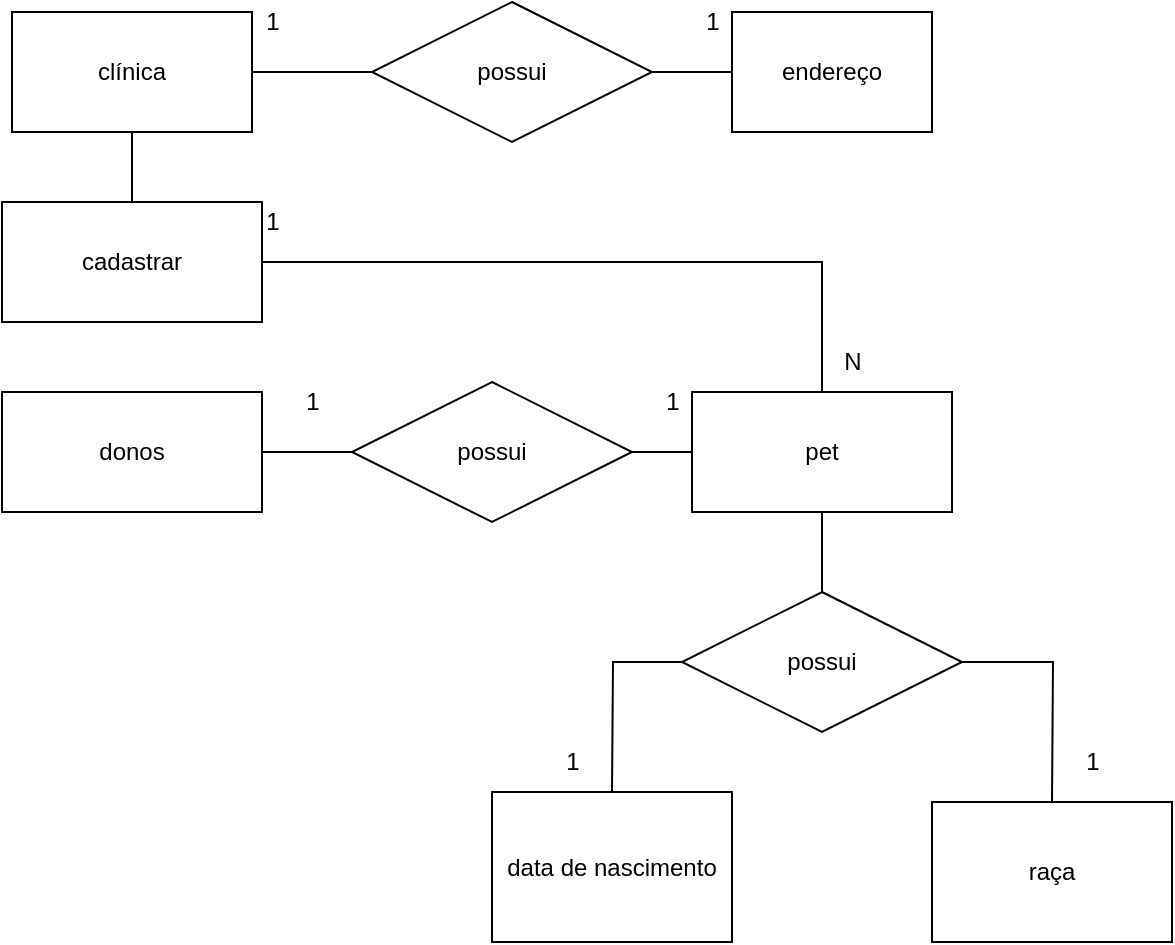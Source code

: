 <mxfile version="14.9.3" type="device"><diagram id="Vaf3L65-qk1pvet2BFI2" name="MER"><mxGraphModel dx="1865" dy="579" grid="1" gridSize="10" guides="1" tooltips="1" connect="1" arrows="1" fold="1" page="1" pageScale="1" pageWidth="827" pageHeight="1169" math="0" shadow="0"><root><mxCell id="0"/><mxCell id="1" parent="0"/><mxCell id="eBEeO3H7etdtoSecyKaS-26" value="" style="edgeStyle=orthogonalEdgeStyle;rounded=0;orthogonalLoop=1;jettySize=auto;html=1;endArrow=none;endFill=0;" edge="1" parent="1" source="eBEeO3H7etdtoSecyKaS-1" target="eBEeO3H7etdtoSecyKaS-2"><mxGeometry relative="1" as="geometry"/></mxCell><mxCell id="eBEeO3H7etdtoSecyKaS-52" value="" style="edgeStyle=orthogonalEdgeStyle;rounded=0;orthogonalLoop=1;jettySize=auto;html=1;endArrow=none;endFill=0;" edge="1" parent="1" source="eBEeO3H7etdtoSecyKaS-1" target="eBEeO3H7etdtoSecyKaS-42"><mxGeometry relative="1" as="geometry"/></mxCell><mxCell id="eBEeO3H7etdtoSecyKaS-1" value="clínica" style="rounded=0;whiteSpace=wrap;html=1;" vertex="1" parent="1"><mxGeometry x="-240" y="195" width="120" height="60" as="geometry"/></mxCell><mxCell id="eBEeO3H7etdtoSecyKaS-25" value="" style="edgeStyle=orthogonalEdgeStyle;rounded=0;orthogonalLoop=1;jettySize=auto;html=1;endArrow=none;endFill=0;" edge="1" parent="1" source="eBEeO3H7etdtoSecyKaS-2" target="eBEeO3H7etdtoSecyKaS-3"><mxGeometry relative="1" as="geometry"/></mxCell><mxCell id="eBEeO3H7etdtoSecyKaS-2" value="possui" style="rhombus;whiteSpace=wrap;html=1;" vertex="1" parent="1"><mxGeometry x="-60" y="190" width="140" height="70" as="geometry"/></mxCell><mxCell id="eBEeO3H7etdtoSecyKaS-3" value="endereço" style="rounded=0;whiteSpace=wrap;html=1;" vertex="1" parent="1"><mxGeometry x="120" y="195" width="100" height="60" as="geometry"/></mxCell><mxCell id="eBEeO3H7etdtoSecyKaS-5" value="data de nascimento" style="rounded=0;whiteSpace=wrap;html=1;" vertex="1" parent="1"><mxGeometry y="585" width="120" height="75" as="geometry"/></mxCell><mxCell id="eBEeO3H7etdtoSecyKaS-35" value="" style="edgeStyle=orthogonalEdgeStyle;rounded=0;orthogonalLoop=1;jettySize=auto;html=1;endArrow=none;endFill=0;" edge="1" parent="1" source="eBEeO3H7etdtoSecyKaS-6" target="eBEeO3H7etdtoSecyKaS-10"><mxGeometry relative="1" as="geometry"/></mxCell><mxCell id="eBEeO3H7etdtoSecyKaS-6" value="pet" style="rounded=0;whiteSpace=wrap;html=1;" vertex="1" parent="1"><mxGeometry x="100" y="385" width="130" height="60" as="geometry"/></mxCell><mxCell id="eBEeO3H7etdtoSecyKaS-32" value="" style="edgeStyle=orthogonalEdgeStyle;rounded=0;orthogonalLoop=1;jettySize=auto;html=1;endArrow=none;endFill=0;" edge="1" parent="1" source="eBEeO3H7etdtoSecyKaS-8" target="eBEeO3H7etdtoSecyKaS-14"><mxGeometry relative="1" as="geometry"/></mxCell><mxCell id="eBEeO3H7etdtoSecyKaS-8" value="donos" style="rounded=0;whiteSpace=wrap;html=1;" vertex="1" parent="1"><mxGeometry x="-245" y="385" width="130" height="60" as="geometry"/></mxCell><mxCell id="eBEeO3H7etdtoSecyKaS-9" value="raça" style="rounded=0;whiteSpace=wrap;html=1;" vertex="1" parent="1"><mxGeometry x="220" y="590" width="120" height="70" as="geometry"/></mxCell><mxCell id="eBEeO3H7etdtoSecyKaS-36" style="edgeStyle=orthogonalEdgeStyle;rounded=0;orthogonalLoop=1;jettySize=auto;html=1;endArrow=none;endFill=0;" edge="1" parent="1" source="eBEeO3H7etdtoSecyKaS-10"><mxGeometry relative="1" as="geometry"><mxPoint x="60" y="585" as="targetPoint"/></mxGeometry></mxCell><mxCell id="eBEeO3H7etdtoSecyKaS-44" style="edgeStyle=orthogonalEdgeStyle;rounded=0;orthogonalLoop=1;jettySize=auto;html=1;endArrow=none;endFill=0;" edge="1" parent="1" source="eBEeO3H7etdtoSecyKaS-10"><mxGeometry relative="1" as="geometry"><mxPoint x="280" y="590" as="targetPoint"/></mxGeometry></mxCell><mxCell id="eBEeO3H7etdtoSecyKaS-10" value="possui" style="rhombus;whiteSpace=wrap;html=1;" vertex="1" parent="1"><mxGeometry x="95" y="485" width="140" height="70" as="geometry"/></mxCell><mxCell id="eBEeO3H7etdtoSecyKaS-33" value="" style="edgeStyle=orthogonalEdgeStyle;rounded=0;orthogonalLoop=1;jettySize=auto;html=1;endArrow=none;endFill=0;" edge="1" parent="1" source="eBEeO3H7etdtoSecyKaS-14" target="eBEeO3H7etdtoSecyKaS-6"><mxGeometry relative="1" as="geometry"/></mxCell><mxCell id="eBEeO3H7etdtoSecyKaS-14" value="possui" style="rhombus;whiteSpace=wrap;html=1;" vertex="1" parent="1"><mxGeometry x="-70" y="380" width="140" height="70" as="geometry"/></mxCell><mxCell id="eBEeO3H7etdtoSecyKaS-40" value="1" style="text;html=1;align=center;verticalAlign=middle;resizable=0;points=[];autosize=1;strokeColor=none;" vertex="1" parent="1"><mxGeometry x="-120" y="190" width="20" height="20" as="geometry"/></mxCell><mxCell id="eBEeO3H7etdtoSecyKaS-41" value="1" style="text;html=1;align=center;verticalAlign=middle;resizable=0;points=[];autosize=1;strokeColor=none;" vertex="1" parent="1"><mxGeometry x="100" y="190" width="20" height="20" as="geometry"/></mxCell><mxCell id="eBEeO3H7etdtoSecyKaS-47" value="" style="edgeStyle=orthogonalEdgeStyle;rounded=0;orthogonalLoop=1;jettySize=auto;html=1;endArrow=none;endFill=0;" edge="1" parent="1" source="eBEeO3H7etdtoSecyKaS-42" target="eBEeO3H7etdtoSecyKaS-6"><mxGeometry relative="1" as="geometry"/></mxCell><mxCell id="eBEeO3H7etdtoSecyKaS-42" value="cadastrar" style="whiteSpace=wrap;html=1;" vertex="1" parent="1"><mxGeometry x="-245" y="290" width="130" height="60" as="geometry"/></mxCell><mxCell id="eBEeO3H7etdtoSecyKaS-48" value="1" style="text;html=1;align=center;verticalAlign=middle;resizable=0;points=[];autosize=1;strokeColor=none;" vertex="1" parent="1"><mxGeometry x="-100" y="380" width="20" height="20" as="geometry"/></mxCell><mxCell id="eBEeO3H7etdtoSecyKaS-50" value="1" style="text;html=1;align=center;verticalAlign=middle;resizable=0;points=[];autosize=1;strokeColor=none;" vertex="1" parent="1"><mxGeometry x="290" y="560" width="20" height="20" as="geometry"/></mxCell><mxCell id="eBEeO3H7etdtoSecyKaS-51" value="1" style="text;html=1;align=center;verticalAlign=middle;resizable=0;points=[];autosize=1;strokeColor=none;" vertex="1" parent="1"><mxGeometry x="30" y="560" width="20" height="20" as="geometry"/></mxCell><mxCell id="eBEeO3H7etdtoSecyKaS-53" value="1" style="text;html=1;align=center;verticalAlign=middle;resizable=0;points=[];autosize=1;strokeColor=none;" vertex="1" parent="1"><mxGeometry x="-120" y="290" width="20" height="20" as="geometry"/></mxCell><mxCell id="eBEeO3H7etdtoSecyKaS-54" value="N" style="text;html=1;align=center;verticalAlign=middle;resizable=0;points=[];autosize=1;strokeColor=none;" vertex="1" parent="1"><mxGeometry x="170" y="360" width="20" height="20" as="geometry"/></mxCell><mxCell id="eBEeO3H7etdtoSecyKaS-55" value="1" style="text;html=1;align=center;verticalAlign=middle;resizable=0;points=[];autosize=1;strokeColor=none;" vertex="1" parent="1"><mxGeometry x="80" y="380" width="20" height="20" as="geometry"/></mxCell></root></mxGraphModel></diagram></mxfile>